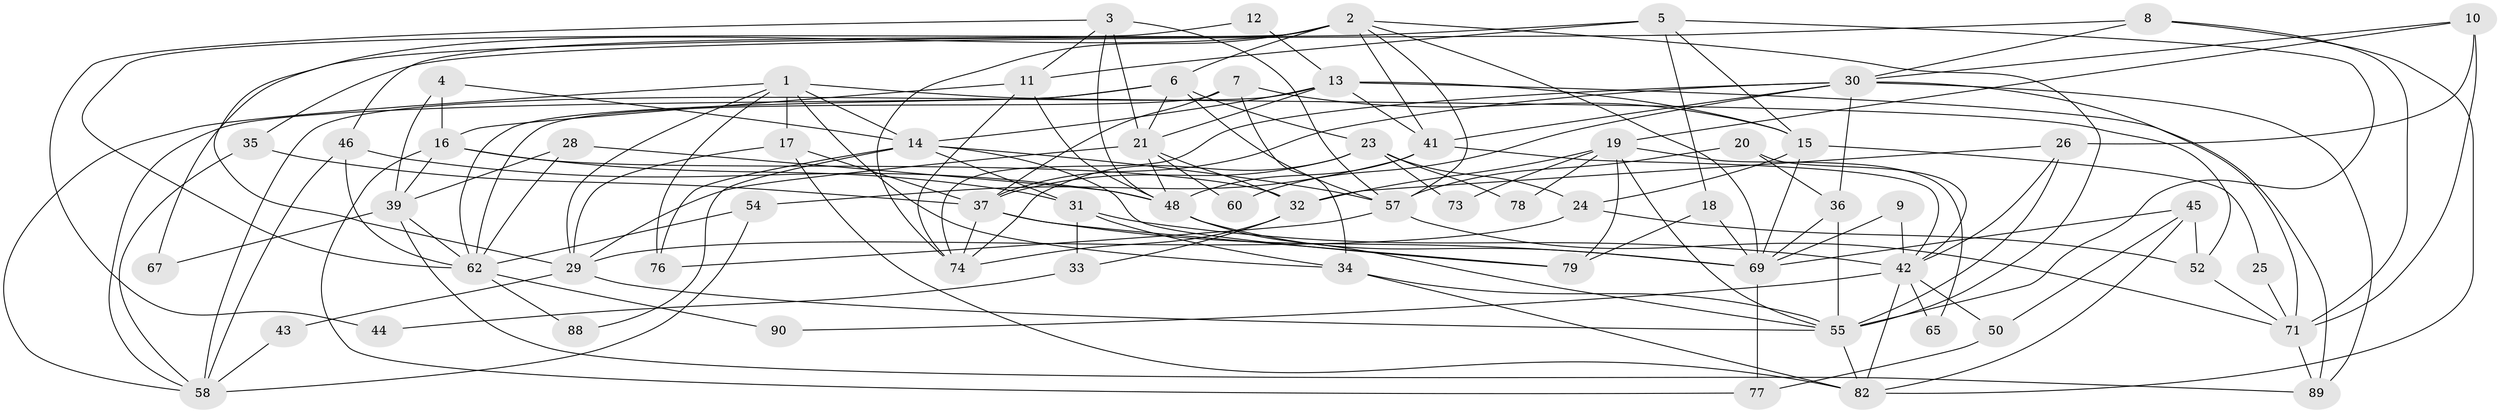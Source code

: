 // original degree distribution, {5: 0.23469387755102042, 3: 0.1836734693877551, 4: 0.2755102040816326, 2: 0.17346938775510204, 6: 0.10204081632653061, 7: 0.030612244897959183}
// Generated by graph-tools (version 1.1) at 2025/11/02/27/25 16:11:19]
// undirected, 65 vertices, 157 edges
graph export_dot {
graph [start="1"]
  node [color=gray90,style=filled];
  1 [super="+75"];
  2 [super="+66"];
  3 [super="+63"];
  4;
  5 [super="+27"];
  6 [super="+72"];
  7 [super="+53"];
  8;
  9;
  10;
  11 [super="+47"];
  12;
  13 [super="+40"];
  14 [super="+22"];
  15 [super="+93"];
  16 [super="+97"];
  17 [super="+92"];
  18;
  19 [super="+87"];
  20;
  21 [super="+49"];
  23 [super="+59"];
  24 [super="+81"];
  25;
  26;
  28;
  29 [super="+56"];
  30 [super="+51"];
  31 [super="+38"];
  32;
  33;
  34;
  35 [super="+80"];
  36;
  37 [super="+84"];
  39 [super="+68"];
  41 [super="+64"];
  42 [super="+86"];
  43;
  44;
  45 [super="+61"];
  46 [super="+83"];
  48 [super="+94"];
  50;
  52;
  54;
  55 [super="+70"];
  57 [super="+98"];
  58 [super="+96"];
  60;
  62 [super="+91"];
  65;
  67;
  69 [super="+95"];
  71 [super="+85"];
  73;
  74;
  76;
  77;
  78;
  79;
  82;
  88;
  89;
  90;
  1 -- 76;
  1 -- 17;
  1 -- 52;
  1 -- 14;
  1 -- 34;
  1 -- 58;
  1 -- 29;
  2 -- 41;
  2 -- 69;
  2 -- 55;
  2 -- 6;
  2 -- 57;
  2 -- 74;
  2 -- 29;
  2 -- 62;
  3 -- 21 [weight=2];
  3 -- 11;
  3 -- 44;
  3 -- 57;
  3 -- 48;
  4 -- 39;
  4 -- 14;
  4 -- 16;
  5 -- 18;
  5 -- 55;
  5 -- 67;
  5 -- 11;
  5 -- 15;
  6 -- 57;
  6 -- 58;
  6 -- 23;
  6 -- 62;
  6 -- 21;
  7 -- 15 [weight=2];
  7 -- 37;
  7 -- 34;
  7 -- 62;
  8 -- 82;
  8 -- 30;
  8 -- 35;
  8 -- 71;
  9 -- 42;
  9 -- 69;
  10 -- 71;
  10 -- 19;
  10 -- 26;
  10 -- 30;
  11 -- 16;
  11 -- 48;
  11 -- 74;
  12 -- 13;
  12 -- 46;
  13 -- 41;
  13 -- 89;
  13 -- 21;
  13 -- 58;
  13 -- 14;
  13 -- 15;
  14 -- 79;
  14 -- 31;
  14 -- 76;
  14 -- 88;
  14 -- 57;
  15 -- 25;
  15 -- 69;
  15 -- 24;
  16 -- 31;
  16 -- 39;
  16 -- 77;
  16 -- 32;
  17 -- 82;
  17 -- 37;
  17 -- 29;
  18 -- 69;
  18 -- 79;
  19 -- 32;
  19 -- 78;
  19 -- 79;
  19 -- 73;
  19 -- 65;
  19 -- 55;
  20 -- 36;
  20 -- 57;
  20 -- 42;
  21 -- 29;
  21 -- 32;
  21 -- 48;
  21 -- 60;
  23 -- 74;
  23 -- 37;
  23 -- 24;
  23 -- 73;
  23 -- 78;
  24 -- 52;
  24 -- 29;
  25 -- 71;
  26 -- 32;
  26 -- 42;
  26 -- 55;
  28 -- 48;
  28 -- 62;
  28 -- 39;
  29 -- 55;
  29 -- 43;
  30 -- 36;
  30 -- 71;
  30 -- 74;
  30 -- 89;
  30 -- 41;
  30 -- 60;
  30 -- 37;
  31 -- 33;
  31 -- 42;
  31 -- 34;
  32 -- 74;
  32 -- 33;
  33 -- 44;
  34 -- 82;
  34 -- 55;
  35 -- 37;
  35 -- 58;
  36 -- 55;
  36 -- 69;
  37 -- 79;
  37 -- 69;
  37 -- 74;
  39 -- 89;
  39 -- 62 [weight=2];
  39 -- 67;
  41 -- 54 [weight=2];
  41 -- 42;
  41 -- 48;
  42 -- 50;
  42 -- 90;
  42 -- 65;
  42 -- 82;
  43 -- 58;
  45 -- 82;
  45 -- 50;
  45 -- 69;
  45 -- 52;
  46 -- 48;
  46 -- 62;
  46 -- 58;
  48 -- 55;
  48 -- 69;
  50 -- 77;
  52 -- 71;
  54 -- 58;
  54 -- 62;
  55 -- 82;
  57 -- 76;
  57 -- 71;
  62 -- 90;
  62 -- 88;
  69 -- 77;
  71 -- 89;
}
